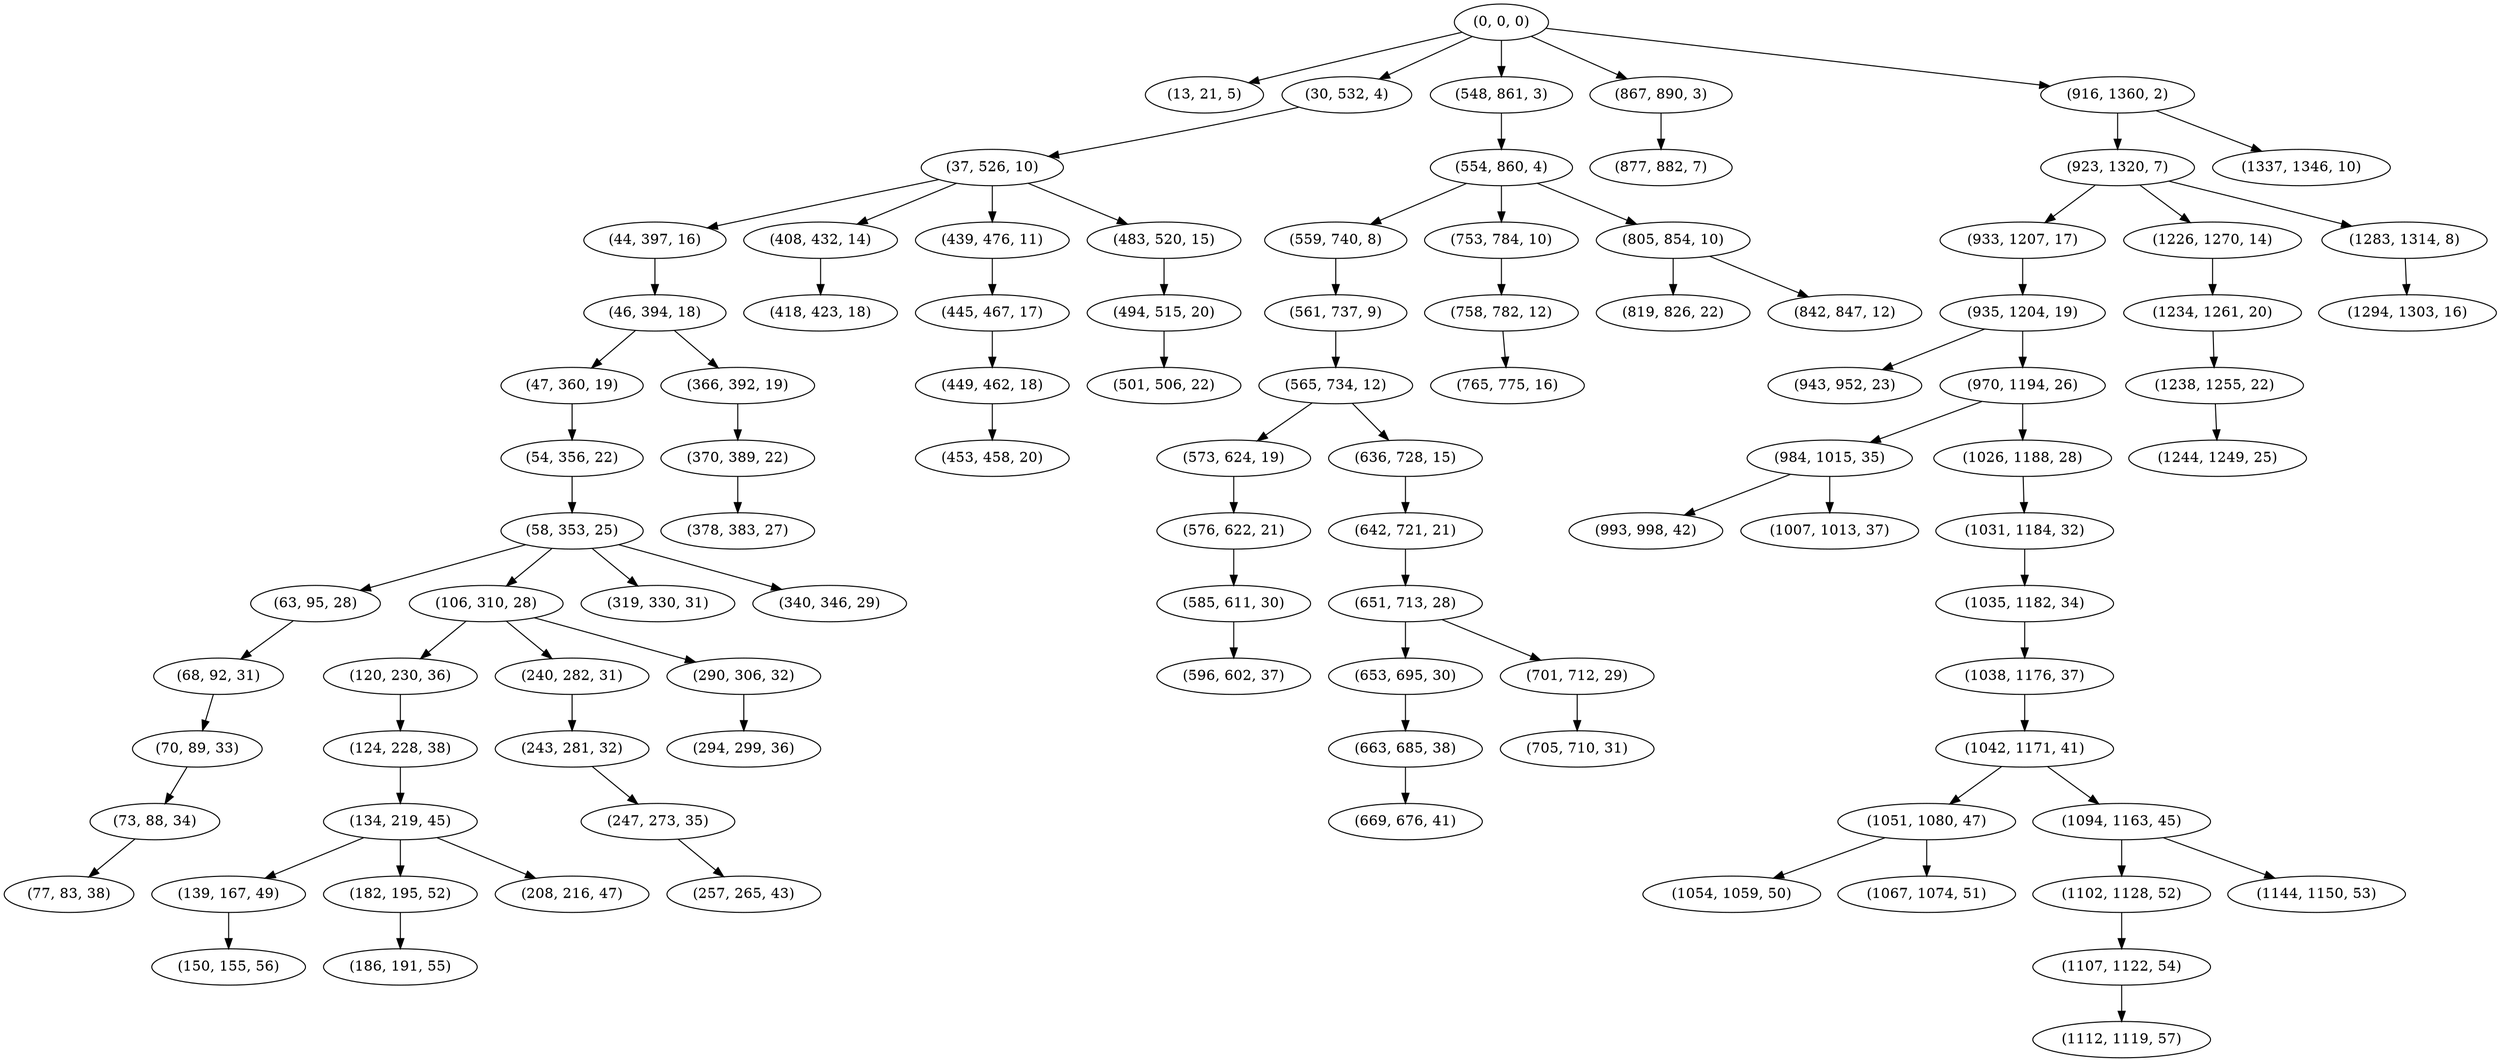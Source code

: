 digraph tree {
    "(0, 0, 0)";
    "(13, 21, 5)";
    "(30, 532, 4)";
    "(37, 526, 10)";
    "(44, 397, 16)";
    "(46, 394, 18)";
    "(47, 360, 19)";
    "(54, 356, 22)";
    "(58, 353, 25)";
    "(63, 95, 28)";
    "(68, 92, 31)";
    "(70, 89, 33)";
    "(73, 88, 34)";
    "(77, 83, 38)";
    "(106, 310, 28)";
    "(120, 230, 36)";
    "(124, 228, 38)";
    "(134, 219, 45)";
    "(139, 167, 49)";
    "(150, 155, 56)";
    "(182, 195, 52)";
    "(186, 191, 55)";
    "(208, 216, 47)";
    "(240, 282, 31)";
    "(243, 281, 32)";
    "(247, 273, 35)";
    "(257, 265, 43)";
    "(290, 306, 32)";
    "(294, 299, 36)";
    "(319, 330, 31)";
    "(340, 346, 29)";
    "(366, 392, 19)";
    "(370, 389, 22)";
    "(378, 383, 27)";
    "(408, 432, 14)";
    "(418, 423, 18)";
    "(439, 476, 11)";
    "(445, 467, 17)";
    "(449, 462, 18)";
    "(453, 458, 20)";
    "(483, 520, 15)";
    "(494, 515, 20)";
    "(501, 506, 22)";
    "(548, 861, 3)";
    "(554, 860, 4)";
    "(559, 740, 8)";
    "(561, 737, 9)";
    "(565, 734, 12)";
    "(573, 624, 19)";
    "(576, 622, 21)";
    "(585, 611, 30)";
    "(596, 602, 37)";
    "(636, 728, 15)";
    "(642, 721, 21)";
    "(651, 713, 28)";
    "(653, 695, 30)";
    "(663, 685, 38)";
    "(669, 676, 41)";
    "(701, 712, 29)";
    "(705, 710, 31)";
    "(753, 784, 10)";
    "(758, 782, 12)";
    "(765, 775, 16)";
    "(805, 854, 10)";
    "(819, 826, 22)";
    "(842, 847, 12)";
    "(867, 890, 3)";
    "(877, 882, 7)";
    "(916, 1360, 2)";
    "(923, 1320, 7)";
    "(933, 1207, 17)";
    "(935, 1204, 19)";
    "(943, 952, 23)";
    "(970, 1194, 26)";
    "(984, 1015, 35)";
    "(993, 998, 42)";
    "(1007, 1013, 37)";
    "(1026, 1188, 28)";
    "(1031, 1184, 32)";
    "(1035, 1182, 34)";
    "(1038, 1176, 37)";
    "(1042, 1171, 41)";
    "(1051, 1080, 47)";
    "(1054, 1059, 50)";
    "(1067, 1074, 51)";
    "(1094, 1163, 45)";
    "(1102, 1128, 52)";
    "(1107, 1122, 54)";
    "(1112, 1119, 57)";
    "(1144, 1150, 53)";
    "(1226, 1270, 14)";
    "(1234, 1261, 20)";
    "(1238, 1255, 22)";
    "(1244, 1249, 25)";
    "(1283, 1314, 8)";
    "(1294, 1303, 16)";
    "(1337, 1346, 10)";
    "(0, 0, 0)" -> "(13, 21, 5)";
    "(0, 0, 0)" -> "(30, 532, 4)";
    "(0, 0, 0)" -> "(548, 861, 3)";
    "(0, 0, 0)" -> "(867, 890, 3)";
    "(0, 0, 0)" -> "(916, 1360, 2)";
    "(30, 532, 4)" -> "(37, 526, 10)";
    "(37, 526, 10)" -> "(44, 397, 16)";
    "(37, 526, 10)" -> "(408, 432, 14)";
    "(37, 526, 10)" -> "(439, 476, 11)";
    "(37, 526, 10)" -> "(483, 520, 15)";
    "(44, 397, 16)" -> "(46, 394, 18)";
    "(46, 394, 18)" -> "(47, 360, 19)";
    "(46, 394, 18)" -> "(366, 392, 19)";
    "(47, 360, 19)" -> "(54, 356, 22)";
    "(54, 356, 22)" -> "(58, 353, 25)";
    "(58, 353, 25)" -> "(63, 95, 28)";
    "(58, 353, 25)" -> "(106, 310, 28)";
    "(58, 353, 25)" -> "(319, 330, 31)";
    "(58, 353, 25)" -> "(340, 346, 29)";
    "(63, 95, 28)" -> "(68, 92, 31)";
    "(68, 92, 31)" -> "(70, 89, 33)";
    "(70, 89, 33)" -> "(73, 88, 34)";
    "(73, 88, 34)" -> "(77, 83, 38)";
    "(106, 310, 28)" -> "(120, 230, 36)";
    "(106, 310, 28)" -> "(240, 282, 31)";
    "(106, 310, 28)" -> "(290, 306, 32)";
    "(120, 230, 36)" -> "(124, 228, 38)";
    "(124, 228, 38)" -> "(134, 219, 45)";
    "(134, 219, 45)" -> "(139, 167, 49)";
    "(134, 219, 45)" -> "(182, 195, 52)";
    "(134, 219, 45)" -> "(208, 216, 47)";
    "(139, 167, 49)" -> "(150, 155, 56)";
    "(182, 195, 52)" -> "(186, 191, 55)";
    "(240, 282, 31)" -> "(243, 281, 32)";
    "(243, 281, 32)" -> "(247, 273, 35)";
    "(247, 273, 35)" -> "(257, 265, 43)";
    "(290, 306, 32)" -> "(294, 299, 36)";
    "(366, 392, 19)" -> "(370, 389, 22)";
    "(370, 389, 22)" -> "(378, 383, 27)";
    "(408, 432, 14)" -> "(418, 423, 18)";
    "(439, 476, 11)" -> "(445, 467, 17)";
    "(445, 467, 17)" -> "(449, 462, 18)";
    "(449, 462, 18)" -> "(453, 458, 20)";
    "(483, 520, 15)" -> "(494, 515, 20)";
    "(494, 515, 20)" -> "(501, 506, 22)";
    "(548, 861, 3)" -> "(554, 860, 4)";
    "(554, 860, 4)" -> "(559, 740, 8)";
    "(554, 860, 4)" -> "(753, 784, 10)";
    "(554, 860, 4)" -> "(805, 854, 10)";
    "(559, 740, 8)" -> "(561, 737, 9)";
    "(561, 737, 9)" -> "(565, 734, 12)";
    "(565, 734, 12)" -> "(573, 624, 19)";
    "(565, 734, 12)" -> "(636, 728, 15)";
    "(573, 624, 19)" -> "(576, 622, 21)";
    "(576, 622, 21)" -> "(585, 611, 30)";
    "(585, 611, 30)" -> "(596, 602, 37)";
    "(636, 728, 15)" -> "(642, 721, 21)";
    "(642, 721, 21)" -> "(651, 713, 28)";
    "(651, 713, 28)" -> "(653, 695, 30)";
    "(651, 713, 28)" -> "(701, 712, 29)";
    "(653, 695, 30)" -> "(663, 685, 38)";
    "(663, 685, 38)" -> "(669, 676, 41)";
    "(701, 712, 29)" -> "(705, 710, 31)";
    "(753, 784, 10)" -> "(758, 782, 12)";
    "(758, 782, 12)" -> "(765, 775, 16)";
    "(805, 854, 10)" -> "(819, 826, 22)";
    "(805, 854, 10)" -> "(842, 847, 12)";
    "(867, 890, 3)" -> "(877, 882, 7)";
    "(916, 1360, 2)" -> "(923, 1320, 7)";
    "(916, 1360, 2)" -> "(1337, 1346, 10)";
    "(923, 1320, 7)" -> "(933, 1207, 17)";
    "(923, 1320, 7)" -> "(1226, 1270, 14)";
    "(923, 1320, 7)" -> "(1283, 1314, 8)";
    "(933, 1207, 17)" -> "(935, 1204, 19)";
    "(935, 1204, 19)" -> "(943, 952, 23)";
    "(935, 1204, 19)" -> "(970, 1194, 26)";
    "(970, 1194, 26)" -> "(984, 1015, 35)";
    "(970, 1194, 26)" -> "(1026, 1188, 28)";
    "(984, 1015, 35)" -> "(993, 998, 42)";
    "(984, 1015, 35)" -> "(1007, 1013, 37)";
    "(1026, 1188, 28)" -> "(1031, 1184, 32)";
    "(1031, 1184, 32)" -> "(1035, 1182, 34)";
    "(1035, 1182, 34)" -> "(1038, 1176, 37)";
    "(1038, 1176, 37)" -> "(1042, 1171, 41)";
    "(1042, 1171, 41)" -> "(1051, 1080, 47)";
    "(1042, 1171, 41)" -> "(1094, 1163, 45)";
    "(1051, 1080, 47)" -> "(1054, 1059, 50)";
    "(1051, 1080, 47)" -> "(1067, 1074, 51)";
    "(1094, 1163, 45)" -> "(1102, 1128, 52)";
    "(1094, 1163, 45)" -> "(1144, 1150, 53)";
    "(1102, 1128, 52)" -> "(1107, 1122, 54)";
    "(1107, 1122, 54)" -> "(1112, 1119, 57)";
    "(1226, 1270, 14)" -> "(1234, 1261, 20)";
    "(1234, 1261, 20)" -> "(1238, 1255, 22)";
    "(1238, 1255, 22)" -> "(1244, 1249, 25)";
    "(1283, 1314, 8)" -> "(1294, 1303, 16)";
}

